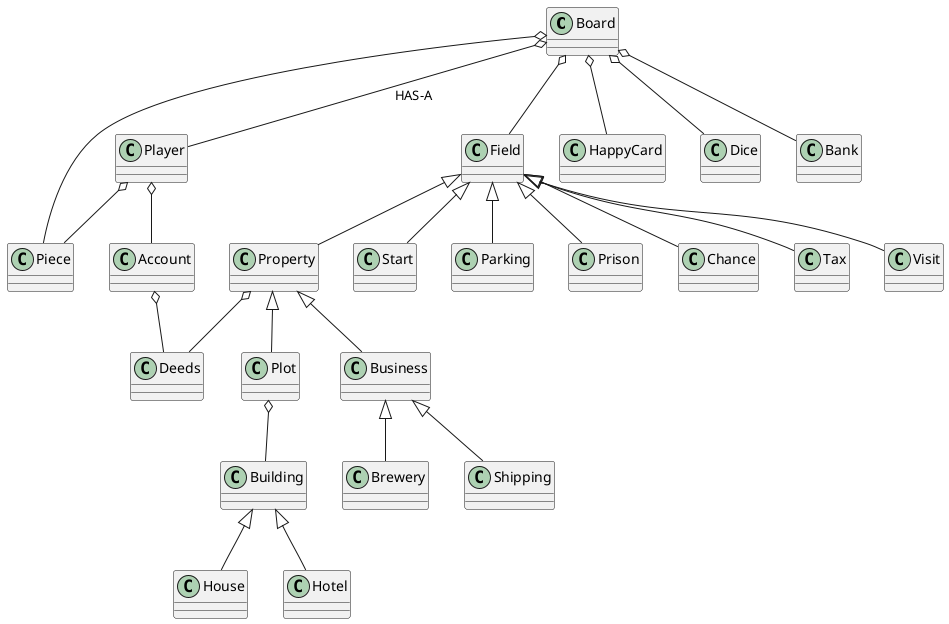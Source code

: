 @startuml
Board o-- Player : HAS-A
Board o-- Field
Board o-- HappyCard
Board o-- Dice
Board o-- Bank
Board o-- Piece
Player o-- Piece
Player o-- Account
Account o-- Deeds
Field <|-- Start
Field <|-- Parking
Field <|-- Property
Field <|-- Prison
Field <|-- Chance
Field <|-- Tax
Field <|-- Visit
Property <|-- Plot
Business <|-- Brewery
Business <|-- Shipping
Property <|-- Business
Plot o-- Building
Building <|-- House
Building <|-- Hotel
Property o-- Deeds
@enduml